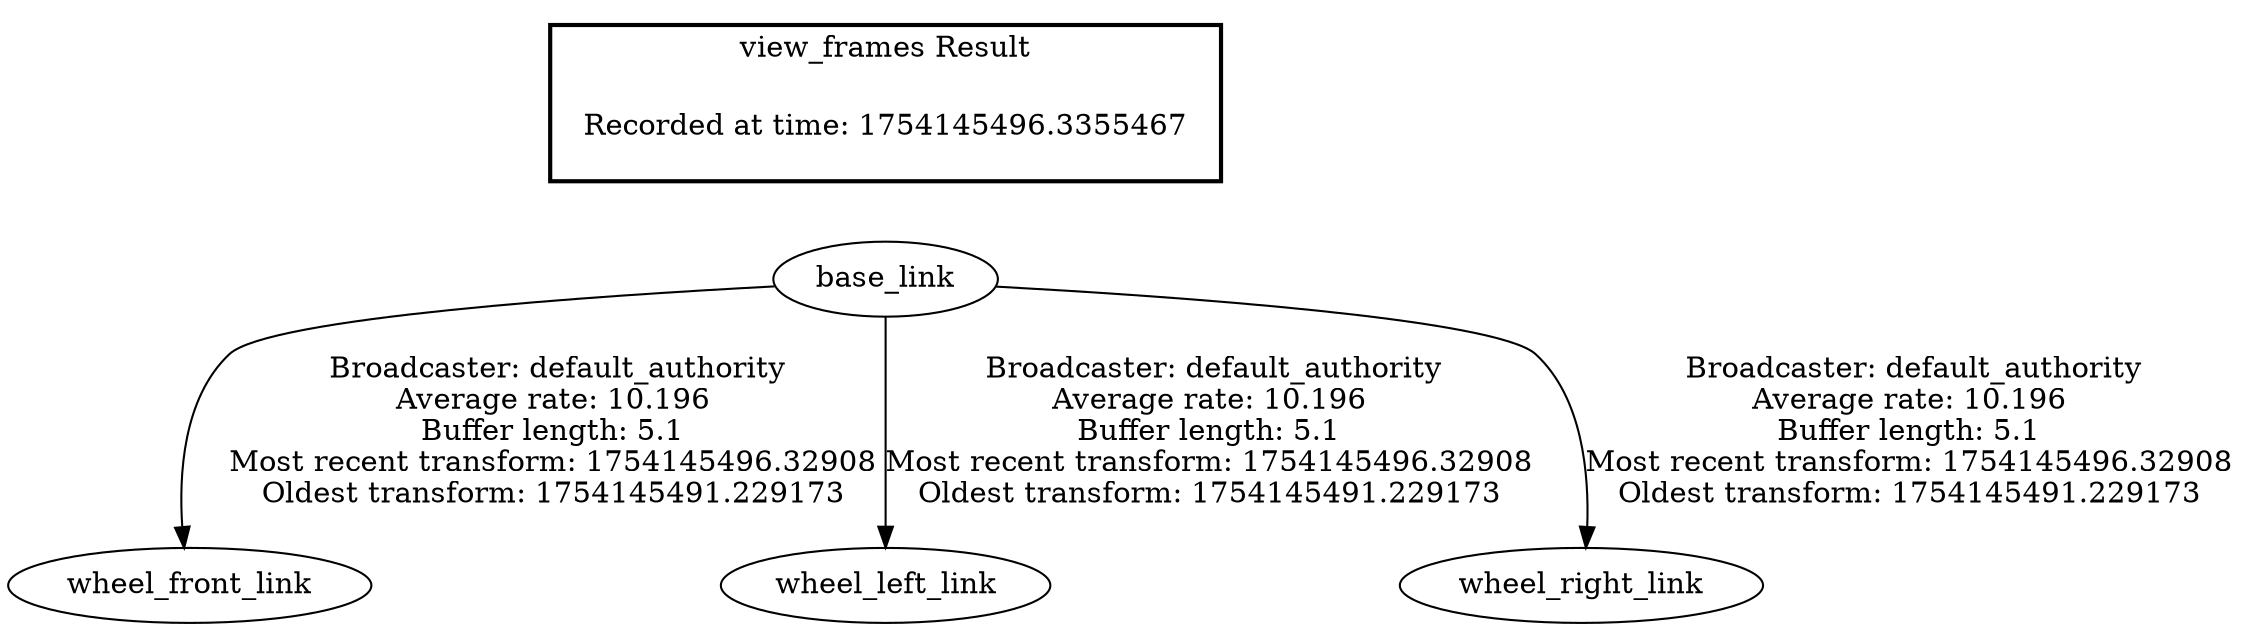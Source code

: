 digraph G {
"base_link" -> "wheel_front_link"[label=" Broadcaster: default_authority\nAverage rate: 10.196\nBuffer length: 5.1\nMost recent transform: 1754145496.32908\nOldest transform: 1754145491.229173\n"];
"base_link" -> "wheel_left_link"[label=" Broadcaster: default_authority\nAverage rate: 10.196\nBuffer length: 5.1\nMost recent transform: 1754145496.32908\nOldest transform: 1754145491.229173\n"];
"base_link" -> "wheel_right_link"[label=" Broadcaster: default_authority\nAverage rate: 10.196\nBuffer length: 5.1\nMost recent transform: 1754145496.32908\nOldest transform: 1754145491.229173\n"];
edge [style=invis];
 subgraph cluster_legend { style=bold; color=black; label ="view_frames Result";
"Recorded at time: 1754145496.3355467"[ shape=plaintext ] ;
}->"base_link";
}